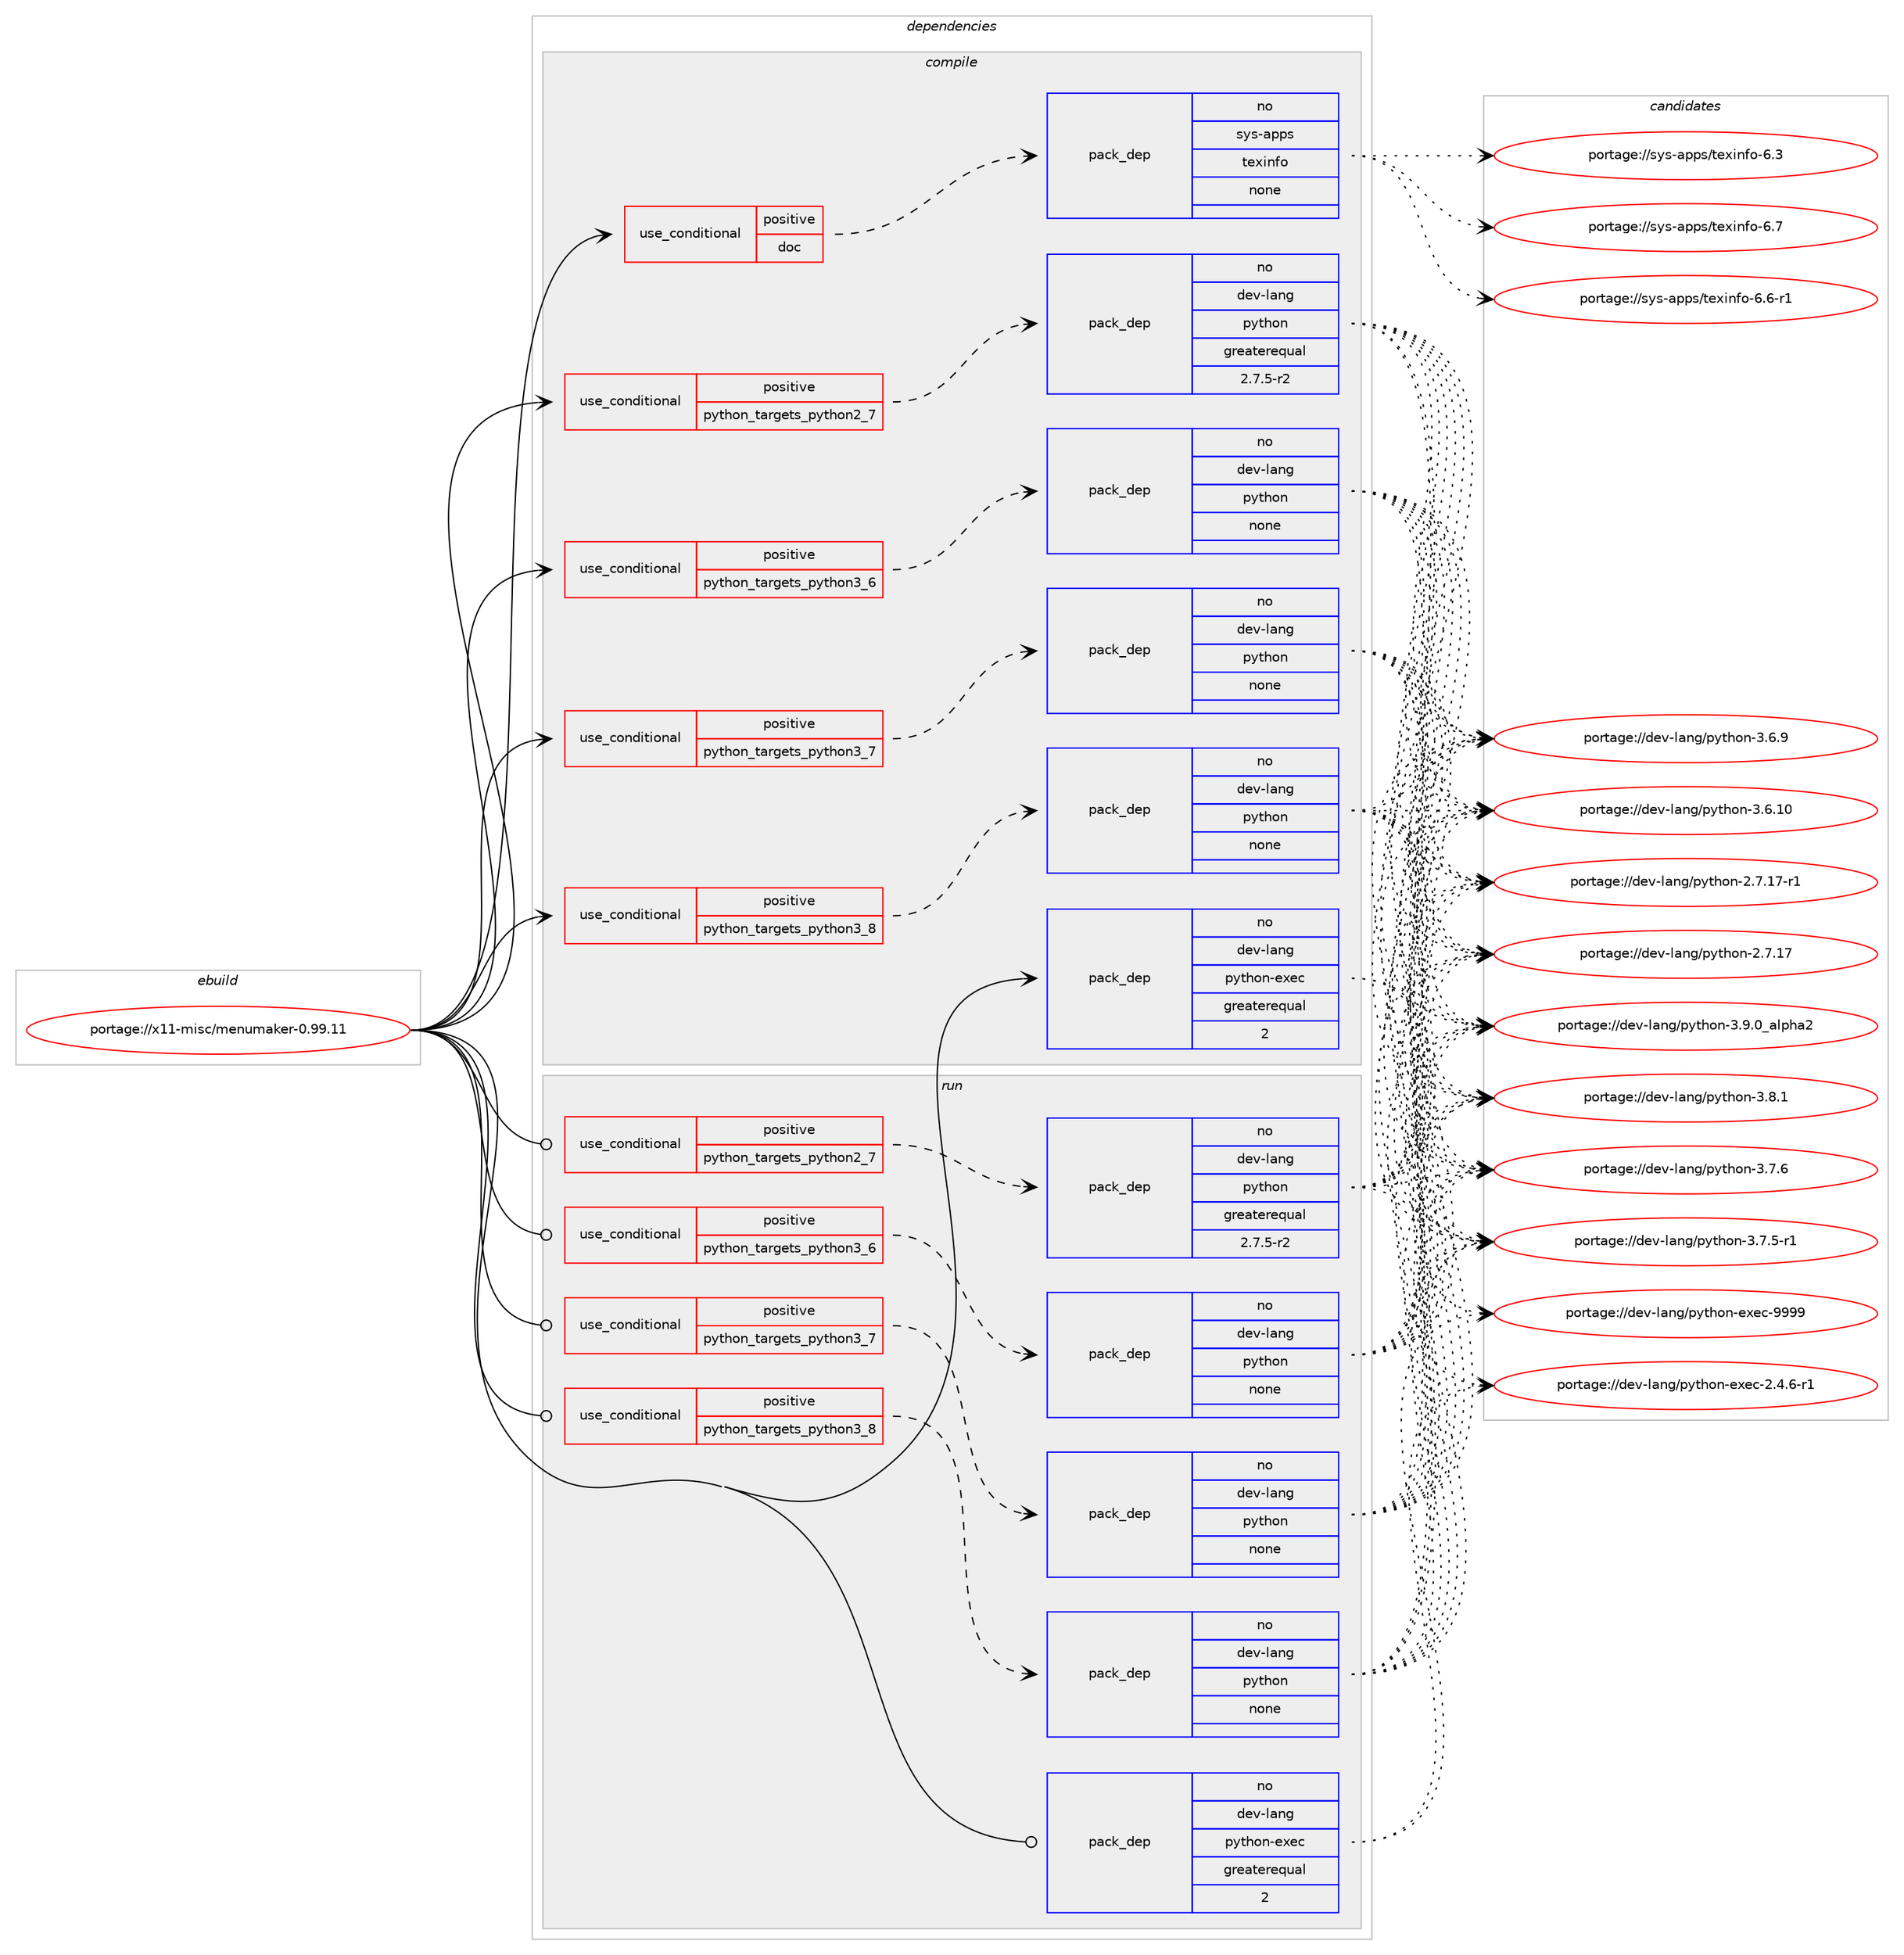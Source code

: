 digraph prolog {

# *************
# Graph options
# *************

newrank=true;
concentrate=true;
compound=true;
graph [rankdir=LR,fontname=Helvetica,fontsize=10,ranksep=1.5];#, ranksep=2.5, nodesep=0.2];
edge  [arrowhead=vee];
node  [fontname=Helvetica,fontsize=10];

# **********
# The ebuild
# **********

subgraph cluster_leftcol {
color=gray;
rank=same;
label=<<i>ebuild</i>>;
id [label="portage://x11-misc/menumaker-0.99.11", color=red, width=4, href="../x11-misc/menumaker-0.99.11.svg"];
}

# ****************
# The dependencies
# ****************

subgraph cluster_midcol {
color=gray;
label=<<i>dependencies</i>>;
subgraph cluster_compile {
fillcolor="#eeeeee";
style=filled;
label=<<i>compile</i>>;
subgraph cond2119 {
dependency14722 [label=<<TABLE BORDER="0" CELLBORDER="1" CELLSPACING="0" CELLPADDING="4"><TR><TD ROWSPAN="3" CELLPADDING="10">use_conditional</TD></TR><TR><TD>positive</TD></TR><TR><TD>doc</TD></TR></TABLE>>, shape=none, color=red];
subgraph pack12358 {
dependency14723 [label=<<TABLE BORDER="0" CELLBORDER="1" CELLSPACING="0" CELLPADDING="4" WIDTH="220"><TR><TD ROWSPAN="6" CELLPADDING="30">pack_dep</TD></TR><TR><TD WIDTH="110">no</TD></TR><TR><TD>sys-apps</TD></TR><TR><TD>texinfo</TD></TR><TR><TD>none</TD></TR><TR><TD></TD></TR></TABLE>>, shape=none, color=blue];
}
dependency14722:e -> dependency14723:w [weight=20,style="dashed",arrowhead="vee"];
}
id:e -> dependency14722:w [weight=20,style="solid",arrowhead="vee"];
subgraph cond2120 {
dependency14724 [label=<<TABLE BORDER="0" CELLBORDER="1" CELLSPACING="0" CELLPADDING="4"><TR><TD ROWSPAN="3" CELLPADDING="10">use_conditional</TD></TR><TR><TD>positive</TD></TR><TR><TD>python_targets_python2_7</TD></TR></TABLE>>, shape=none, color=red];
subgraph pack12359 {
dependency14725 [label=<<TABLE BORDER="0" CELLBORDER="1" CELLSPACING="0" CELLPADDING="4" WIDTH="220"><TR><TD ROWSPAN="6" CELLPADDING="30">pack_dep</TD></TR><TR><TD WIDTH="110">no</TD></TR><TR><TD>dev-lang</TD></TR><TR><TD>python</TD></TR><TR><TD>greaterequal</TD></TR><TR><TD>2.7.5-r2</TD></TR></TABLE>>, shape=none, color=blue];
}
dependency14724:e -> dependency14725:w [weight=20,style="dashed",arrowhead="vee"];
}
id:e -> dependency14724:w [weight=20,style="solid",arrowhead="vee"];
subgraph cond2121 {
dependency14726 [label=<<TABLE BORDER="0" CELLBORDER="1" CELLSPACING="0" CELLPADDING="4"><TR><TD ROWSPAN="3" CELLPADDING="10">use_conditional</TD></TR><TR><TD>positive</TD></TR><TR><TD>python_targets_python3_6</TD></TR></TABLE>>, shape=none, color=red];
subgraph pack12360 {
dependency14727 [label=<<TABLE BORDER="0" CELLBORDER="1" CELLSPACING="0" CELLPADDING="4" WIDTH="220"><TR><TD ROWSPAN="6" CELLPADDING="30">pack_dep</TD></TR><TR><TD WIDTH="110">no</TD></TR><TR><TD>dev-lang</TD></TR><TR><TD>python</TD></TR><TR><TD>none</TD></TR><TR><TD></TD></TR></TABLE>>, shape=none, color=blue];
}
dependency14726:e -> dependency14727:w [weight=20,style="dashed",arrowhead="vee"];
}
id:e -> dependency14726:w [weight=20,style="solid",arrowhead="vee"];
subgraph cond2122 {
dependency14728 [label=<<TABLE BORDER="0" CELLBORDER="1" CELLSPACING="0" CELLPADDING="4"><TR><TD ROWSPAN="3" CELLPADDING="10">use_conditional</TD></TR><TR><TD>positive</TD></TR><TR><TD>python_targets_python3_7</TD></TR></TABLE>>, shape=none, color=red];
subgraph pack12361 {
dependency14729 [label=<<TABLE BORDER="0" CELLBORDER="1" CELLSPACING="0" CELLPADDING="4" WIDTH="220"><TR><TD ROWSPAN="6" CELLPADDING="30">pack_dep</TD></TR><TR><TD WIDTH="110">no</TD></TR><TR><TD>dev-lang</TD></TR><TR><TD>python</TD></TR><TR><TD>none</TD></TR><TR><TD></TD></TR></TABLE>>, shape=none, color=blue];
}
dependency14728:e -> dependency14729:w [weight=20,style="dashed",arrowhead="vee"];
}
id:e -> dependency14728:w [weight=20,style="solid",arrowhead="vee"];
subgraph cond2123 {
dependency14730 [label=<<TABLE BORDER="0" CELLBORDER="1" CELLSPACING="0" CELLPADDING="4"><TR><TD ROWSPAN="3" CELLPADDING="10">use_conditional</TD></TR><TR><TD>positive</TD></TR><TR><TD>python_targets_python3_8</TD></TR></TABLE>>, shape=none, color=red];
subgraph pack12362 {
dependency14731 [label=<<TABLE BORDER="0" CELLBORDER="1" CELLSPACING="0" CELLPADDING="4" WIDTH="220"><TR><TD ROWSPAN="6" CELLPADDING="30">pack_dep</TD></TR><TR><TD WIDTH="110">no</TD></TR><TR><TD>dev-lang</TD></TR><TR><TD>python</TD></TR><TR><TD>none</TD></TR><TR><TD></TD></TR></TABLE>>, shape=none, color=blue];
}
dependency14730:e -> dependency14731:w [weight=20,style="dashed",arrowhead="vee"];
}
id:e -> dependency14730:w [weight=20,style="solid",arrowhead="vee"];
subgraph pack12363 {
dependency14732 [label=<<TABLE BORDER="0" CELLBORDER="1" CELLSPACING="0" CELLPADDING="4" WIDTH="220"><TR><TD ROWSPAN="6" CELLPADDING="30">pack_dep</TD></TR><TR><TD WIDTH="110">no</TD></TR><TR><TD>dev-lang</TD></TR><TR><TD>python-exec</TD></TR><TR><TD>greaterequal</TD></TR><TR><TD>2</TD></TR></TABLE>>, shape=none, color=blue];
}
id:e -> dependency14732:w [weight=20,style="solid",arrowhead="vee"];
}
subgraph cluster_compileandrun {
fillcolor="#eeeeee";
style=filled;
label=<<i>compile and run</i>>;
}
subgraph cluster_run {
fillcolor="#eeeeee";
style=filled;
label=<<i>run</i>>;
subgraph cond2124 {
dependency14733 [label=<<TABLE BORDER="0" CELLBORDER="1" CELLSPACING="0" CELLPADDING="4"><TR><TD ROWSPAN="3" CELLPADDING="10">use_conditional</TD></TR><TR><TD>positive</TD></TR><TR><TD>python_targets_python2_7</TD></TR></TABLE>>, shape=none, color=red];
subgraph pack12364 {
dependency14734 [label=<<TABLE BORDER="0" CELLBORDER="1" CELLSPACING="0" CELLPADDING="4" WIDTH="220"><TR><TD ROWSPAN="6" CELLPADDING="30">pack_dep</TD></TR><TR><TD WIDTH="110">no</TD></TR><TR><TD>dev-lang</TD></TR><TR><TD>python</TD></TR><TR><TD>greaterequal</TD></TR><TR><TD>2.7.5-r2</TD></TR></TABLE>>, shape=none, color=blue];
}
dependency14733:e -> dependency14734:w [weight=20,style="dashed",arrowhead="vee"];
}
id:e -> dependency14733:w [weight=20,style="solid",arrowhead="odot"];
subgraph cond2125 {
dependency14735 [label=<<TABLE BORDER="0" CELLBORDER="1" CELLSPACING="0" CELLPADDING="4"><TR><TD ROWSPAN="3" CELLPADDING="10">use_conditional</TD></TR><TR><TD>positive</TD></TR><TR><TD>python_targets_python3_6</TD></TR></TABLE>>, shape=none, color=red];
subgraph pack12365 {
dependency14736 [label=<<TABLE BORDER="0" CELLBORDER="1" CELLSPACING="0" CELLPADDING="4" WIDTH="220"><TR><TD ROWSPAN="6" CELLPADDING="30">pack_dep</TD></TR><TR><TD WIDTH="110">no</TD></TR><TR><TD>dev-lang</TD></TR><TR><TD>python</TD></TR><TR><TD>none</TD></TR><TR><TD></TD></TR></TABLE>>, shape=none, color=blue];
}
dependency14735:e -> dependency14736:w [weight=20,style="dashed",arrowhead="vee"];
}
id:e -> dependency14735:w [weight=20,style="solid",arrowhead="odot"];
subgraph cond2126 {
dependency14737 [label=<<TABLE BORDER="0" CELLBORDER="1" CELLSPACING="0" CELLPADDING="4"><TR><TD ROWSPAN="3" CELLPADDING="10">use_conditional</TD></TR><TR><TD>positive</TD></TR><TR><TD>python_targets_python3_7</TD></TR></TABLE>>, shape=none, color=red];
subgraph pack12366 {
dependency14738 [label=<<TABLE BORDER="0" CELLBORDER="1" CELLSPACING="0" CELLPADDING="4" WIDTH="220"><TR><TD ROWSPAN="6" CELLPADDING="30">pack_dep</TD></TR><TR><TD WIDTH="110">no</TD></TR><TR><TD>dev-lang</TD></TR><TR><TD>python</TD></TR><TR><TD>none</TD></TR><TR><TD></TD></TR></TABLE>>, shape=none, color=blue];
}
dependency14737:e -> dependency14738:w [weight=20,style="dashed",arrowhead="vee"];
}
id:e -> dependency14737:w [weight=20,style="solid",arrowhead="odot"];
subgraph cond2127 {
dependency14739 [label=<<TABLE BORDER="0" CELLBORDER="1" CELLSPACING="0" CELLPADDING="4"><TR><TD ROWSPAN="3" CELLPADDING="10">use_conditional</TD></TR><TR><TD>positive</TD></TR><TR><TD>python_targets_python3_8</TD></TR></TABLE>>, shape=none, color=red];
subgraph pack12367 {
dependency14740 [label=<<TABLE BORDER="0" CELLBORDER="1" CELLSPACING="0" CELLPADDING="4" WIDTH="220"><TR><TD ROWSPAN="6" CELLPADDING="30">pack_dep</TD></TR><TR><TD WIDTH="110">no</TD></TR><TR><TD>dev-lang</TD></TR><TR><TD>python</TD></TR><TR><TD>none</TD></TR><TR><TD></TD></TR></TABLE>>, shape=none, color=blue];
}
dependency14739:e -> dependency14740:w [weight=20,style="dashed",arrowhead="vee"];
}
id:e -> dependency14739:w [weight=20,style="solid",arrowhead="odot"];
subgraph pack12368 {
dependency14741 [label=<<TABLE BORDER="0" CELLBORDER="1" CELLSPACING="0" CELLPADDING="4" WIDTH="220"><TR><TD ROWSPAN="6" CELLPADDING="30">pack_dep</TD></TR><TR><TD WIDTH="110">no</TD></TR><TR><TD>dev-lang</TD></TR><TR><TD>python-exec</TD></TR><TR><TD>greaterequal</TD></TR><TR><TD>2</TD></TR></TABLE>>, shape=none, color=blue];
}
id:e -> dependency14741:w [weight=20,style="solid",arrowhead="odot"];
}
}

# **************
# The candidates
# **************

subgraph cluster_choices {
rank=same;
color=gray;
label=<<i>candidates</i>>;

subgraph choice12358 {
color=black;
nodesep=1;
choice11512111545971121121154711610112010511010211145544655 [label="portage://sys-apps/texinfo-6.7", color=red, width=4,href="../sys-apps/texinfo-6.7.svg"];
choice115121115459711211211547116101120105110102111455446544511449 [label="portage://sys-apps/texinfo-6.6-r1", color=red, width=4,href="../sys-apps/texinfo-6.6-r1.svg"];
choice11512111545971121121154711610112010511010211145544651 [label="portage://sys-apps/texinfo-6.3", color=red, width=4,href="../sys-apps/texinfo-6.3.svg"];
dependency14723:e -> choice11512111545971121121154711610112010511010211145544655:w [style=dotted,weight="100"];
dependency14723:e -> choice115121115459711211211547116101120105110102111455446544511449:w [style=dotted,weight="100"];
dependency14723:e -> choice11512111545971121121154711610112010511010211145544651:w [style=dotted,weight="100"];
}
subgraph choice12359 {
color=black;
nodesep=1;
choice10010111845108971101034711212111610411111045514657464895971081121049750 [label="portage://dev-lang/python-3.9.0_alpha2", color=red, width=4,href="../dev-lang/python-3.9.0_alpha2.svg"];
choice100101118451089711010347112121116104111110455146564649 [label="portage://dev-lang/python-3.8.1", color=red, width=4,href="../dev-lang/python-3.8.1.svg"];
choice100101118451089711010347112121116104111110455146554654 [label="portage://dev-lang/python-3.7.6", color=red, width=4,href="../dev-lang/python-3.7.6.svg"];
choice1001011184510897110103471121211161041111104551465546534511449 [label="portage://dev-lang/python-3.7.5-r1", color=red, width=4,href="../dev-lang/python-3.7.5-r1.svg"];
choice100101118451089711010347112121116104111110455146544657 [label="portage://dev-lang/python-3.6.9", color=red, width=4,href="../dev-lang/python-3.6.9.svg"];
choice10010111845108971101034711212111610411111045514654464948 [label="portage://dev-lang/python-3.6.10", color=red, width=4,href="../dev-lang/python-3.6.10.svg"];
choice100101118451089711010347112121116104111110455046554649554511449 [label="portage://dev-lang/python-2.7.17-r1", color=red, width=4,href="../dev-lang/python-2.7.17-r1.svg"];
choice10010111845108971101034711212111610411111045504655464955 [label="portage://dev-lang/python-2.7.17", color=red, width=4,href="../dev-lang/python-2.7.17.svg"];
dependency14725:e -> choice10010111845108971101034711212111610411111045514657464895971081121049750:w [style=dotted,weight="100"];
dependency14725:e -> choice100101118451089711010347112121116104111110455146564649:w [style=dotted,weight="100"];
dependency14725:e -> choice100101118451089711010347112121116104111110455146554654:w [style=dotted,weight="100"];
dependency14725:e -> choice1001011184510897110103471121211161041111104551465546534511449:w [style=dotted,weight="100"];
dependency14725:e -> choice100101118451089711010347112121116104111110455146544657:w [style=dotted,weight="100"];
dependency14725:e -> choice10010111845108971101034711212111610411111045514654464948:w [style=dotted,weight="100"];
dependency14725:e -> choice100101118451089711010347112121116104111110455046554649554511449:w [style=dotted,weight="100"];
dependency14725:e -> choice10010111845108971101034711212111610411111045504655464955:w [style=dotted,weight="100"];
}
subgraph choice12360 {
color=black;
nodesep=1;
choice10010111845108971101034711212111610411111045514657464895971081121049750 [label="portage://dev-lang/python-3.9.0_alpha2", color=red, width=4,href="../dev-lang/python-3.9.0_alpha2.svg"];
choice100101118451089711010347112121116104111110455146564649 [label="portage://dev-lang/python-3.8.1", color=red, width=4,href="../dev-lang/python-3.8.1.svg"];
choice100101118451089711010347112121116104111110455146554654 [label="portage://dev-lang/python-3.7.6", color=red, width=4,href="../dev-lang/python-3.7.6.svg"];
choice1001011184510897110103471121211161041111104551465546534511449 [label="portage://dev-lang/python-3.7.5-r1", color=red, width=4,href="../dev-lang/python-3.7.5-r1.svg"];
choice100101118451089711010347112121116104111110455146544657 [label="portage://dev-lang/python-3.6.9", color=red, width=4,href="../dev-lang/python-3.6.9.svg"];
choice10010111845108971101034711212111610411111045514654464948 [label="portage://dev-lang/python-3.6.10", color=red, width=4,href="../dev-lang/python-3.6.10.svg"];
choice100101118451089711010347112121116104111110455046554649554511449 [label="portage://dev-lang/python-2.7.17-r1", color=red, width=4,href="../dev-lang/python-2.7.17-r1.svg"];
choice10010111845108971101034711212111610411111045504655464955 [label="portage://dev-lang/python-2.7.17", color=red, width=4,href="../dev-lang/python-2.7.17.svg"];
dependency14727:e -> choice10010111845108971101034711212111610411111045514657464895971081121049750:w [style=dotted,weight="100"];
dependency14727:e -> choice100101118451089711010347112121116104111110455146564649:w [style=dotted,weight="100"];
dependency14727:e -> choice100101118451089711010347112121116104111110455146554654:w [style=dotted,weight="100"];
dependency14727:e -> choice1001011184510897110103471121211161041111104551465546534511449:w [style=dotted,weight="100"];
dependency14727:e -> choice100101118451089711010347112121116104111110455146544657:w [style=dotted,weight="100"];
dependency14727:e -> choice10010111845108971101034711212111610411111045514654464948:w [style=dotted,weight="100"];
dependency14727:e -> choice100101118451089711010347112121116104111110455046554649554511449:w [style=dotted,weight="100"];
dependency14727:e -> choice10010111845108971101034711212111610411111045504655464955:w [style=dotted,weight="100"];
}
subgraph choice12361 {
color=black;
nodesep=1;
choice10010111845108971101034711212111610411111045514657464895971081121049750 [label="portage://dev-lang/python-3.9.0_alpha2", color=red, width=4,href="../dev-lang/python-3.9.0_alpha2.svg"];
choice100101118451089711010347112121116104111110455146564649 [label="portage://dev-lang/python-3.8.1", color=red, width=4,href="../dev-lang/python-3.8.1.svg"];
choice100101118451089711010347112121116104111110455146554654 [label="portage://dev-lang/python-3.7.6", color=red, width=4,href="../dev-lang/python-3.7.6.svg"];
choice1001011184510897110103471121211161041111104551465546534511449 [label="portage://dev-lang/python-3.7.5-r1", color=red, width=4,href="../dev-lang/python-3.7.5-r1.svg"];
choice100101118451089711010347112121116104111110455146544657 [label="portage://dev-lang/python-3.6.9", color=red, width=4,href="../dev-lang/python-3.6.9.svg"];
choice10010111845108971101034711212111610411111045514654464948 [label="portage://dev-lang/python-3.6.10", color=red, width=4,href="../dev-lang/python-3.6.10.svg"];
choice100101118451089711010347112121116104111110455046554649554511449 [label="portage://dev-lang/python-2.7.17-r1", color=red, width=4,href="../dev-lang/python-2.7.17-r1.svg"];
choice10010111845108971101034711212111610411111045504655464955 [label="portage://dev-lang/python-2.7.17", color=red, width=4,href="../dev-lang/python-2.7.17.svg"];
dependency14729:e -> choice10010111845108971101034711212111610411111045514657464895971081121049750:w [style=dotted,weight="100"];
dependency14729:e -> choice100101118451089711010347112121116104111110455146564649:w [style=dotted,weight="100"];
dependency14729:e -> choice100101118451089711010347112121116104111110455146554654:w [style=dotted,weight="100"];
dependency14729:e -> choice1001011184510897110103471121211161041111104551465546534511449:w [style=dotted,weight="100"];
dependency14729:e -> choice100101118451089711010347112121116104111110455146544657:w [style=dotted,weight="100"];
dependency14729:e -> choice10010111845108971101034711212111610411111045514654464948:w [style=dotted,weight="100"];
dependency14729:e -> choice100101118451089711010347112121116104111110455046554649554511449:w [style=dotted,weight="100"];
dependency14729:e -> choice10010111845108971101034711212111610411111045504655464955:w [style=dotted,weight="100"];
}
subgraph choice12362 {
color=black;
nodesep=1;
choice10010111845108971101034711212111610411111045514657464895971081121049750 [label="portage://dev-lang/python-3.9.0_alpha2", color=red, width=4,href="../dev-lang/python-3.9.0_alpha2.svg"];
choice100101118451089711010347112121116104111110455146564649 [label="portage://dev-lang/python-3.8.1", color=red, width=4,href="../dev-lang/python-3.8.1.svg"];
choice100101118451089711010347112121116104111110455146554654 [label="portage://dev-lang/python-3.7.6", color=red, width=4,href="../dev-lang/python-3.7.6.svg"];
choice1001011184510897110103471121211161041111104551465546534511449 [label="portage://dev-lang/python-3.7.5-r1", color=red, width=4,href="../dev-lang/python-3.7.5-r1.svg"];
choice100101118451089711010347112121116104111110455146544657 [label="portage://dev-lang/python-3.6.9", color=red, width=4,href="../dev-lang/python-3.6.9.svg"];
choice10010111845108971101034711212111610411111045514654464948 [label="portage://dev-lang/python-3.6.10", color=red, width=4,href="../dev-lang/python-3.6.10.svg"];
choice100101118451089711010347112121116104111110455046554649554511449 [label="portage://dev-lang/python-2.7.17-r1", color=red, width=4,href="../dev-lang/python-2.7.17-r1.svg"];
choice10010111845108971101034711212111610411111045504655464955 [label="portage://dev-lang/python-2.7.17", color=red, width=4,href="../dev-lang/python-2.7.17.svg"];
dependency14731:e -> choice10010111845108971101034711212111610411111045514657464895971081121049750:w [style=dotted,weight="100"];
dependency14731:e -> choice100101118451089711010347112121116104111110455146564649:w [style=dotted,weight="100"];
dependency14731:e -> choice100101118451089711010347112121116104111110455146554654:w [style=dotted,weight="100"];
dependency14731:e -> choice1001011184510897110103471121211161041111104551465546534511449:w [style=dotted,weight="100"];
dependency14731:e -> choice100101118451089711010347112121116104111110455146544657:w [style=dotted,weight="100"];
dependency14731:e -> choice10010111845108971101034711212111610411111045514654464948:w [style=dotted,weight="100"];
dependency14731:e -> choice100101118451089711010347112121116104111110455046554649554511449:w [style=dotted,weight="100"];
dependency14731:e -> choice10010111845108971101034711212111610411111045504655464955:w [style=dotted,weight="100"];
}
subgraph choice12363 {
color=black;
nodesep=1;
choice10010111845108971101034711212111610411111045101120101994557575757 [label="portage://dev-lang/python-exec-9999", color=red, width=4,href="../dev-lang/python-exec-9999.svg"];
choice10010111845108971101034711212111610411111045101120101994550465246544511449 [label="portage://dev-lang/python-exec-2.4.6-r1", color=red, width=4,href="../dev-lang/python-exec-2.4.6-r1.svg"];
dependency14732:e -> choice10010111845108971101034711212111610411111045101120101994557575757:w [style=dotted,weight="100"];
dependency14732:e -> choice10010111845108971101034711212111610411111045101120101994550465246544511449:w [style=dotted,weight="100"];
}
subgraph choice12364 {
color=black;
nodesep=1;
choice10010111845108971101034711212111610411111045514657464895971081121049750 [label="portage://dev-lang/python-3.9.0_alpha2", color=red, width=4,href="../dev-lang/python-3.9.0_alpha2.svg"];
choice100101118451089711010347112121116104111110455146564649 [label="portage://dev-lang/python-3.8.1", color=red, width=4,href="../dev-lang/python-3.8.1.svg"];
choice100101118451089711010347112121116104111110455146554654 [label="portage://dev-lang/python-3.7.6", color=red, width=4,href="../dev-lang/python-3.7.6.svg"];
choice1001011184510897110103471121211161041111104551465546534511449 [label="portage://dev-lang/python-3.7.5-r1", color=red, width=4,href="../dev-lang/python-3.7.5-r1.svg"];
choice100101118451089711010347112121116104111110455146544657 [label="portage://dev-lang/python-3.6.9", color=red, width=4,href="../dev-lang/python-3.6.9.svg"];
choice10010111845108971101034711212111610411111045514654464948 [label="portage://dev-lang/python-3.6.10", color=red, width=4,href="../dev-lang/python-3.6.10.svg"];
choice100101118451089711010347112121116104111110455046554649554511449 [label="portage://dev-lang/python-2.7.17-r1", color=red, width=4,href="../dev-lang/python-2.7.17-r1.svg"];
choice10010111845108971101034711212111610411111045504655464955 [label="portage://dev-lang/python-2.7.17", color=red, width=4,href="../dev-lang/python-2.7.17.svg"];
dependency14734:e -> choice10010111845108971101034711212111610411111045514657464895971081121049750:w [style=dotted,weight="100"];
dependency14734:e -> choice100101118451089711010347112121116104111110455146564649:w [style=dotted,weight="100"];
dependency14734:e -> choice100101118451089711010347112121116104111110455146554654:w [style=dotted,weight="100"];
dependency14734:e -> choice1001011184510897110103471121211161041111104551465546534511449:w [style=dotted,weight="100"];
dependency14734:e -> choice100101118451089711010347112121116104111110455146544657:w [style=dotted,weight="100"];
dependency14734:e -> choice10010111845108971101034711212111610411111045514654464948:w [style=dotted,weight="100"];
dependency14734:e -> choice100101118451089711010347112121116104111110455046554649554511449:w [style=dotted,weight="100"];
dependency14734:e -> choice10010111845108971101034711212111610411111045504655464955:w [style=dotted,weight="100"];
}
subgraph choice12365 {
color=black;
nodesep=1;
choice10010111845108971101034711212111610411111045514657464895971081121049750 [label="portage://dev-lang/python-3.9.0_alpha2", color=red, width=4,href="../dev-lang/python-3.9.0_alpha2.svg"];
choice100101118451089711010347112121116104111110455146564649 [label="portage://dev-lang/python-3.8.1", color=red, width=4,href="../dev-lang/python-3.8.1.svg"];
choice100101118451089711010347112121116104111110455146554654 [label="portage://dev-lang/python-3.7.6", color=red, width=4,href="../dev-lang/python-3.7.6.svg"];
choice1001011184510897110103471121211161041111104551465546534511449 [label="portage://dev-lang/python-3.7.5-r1", color=red, width=4,href="../dev-lang/python-3.7.5-r1.svg"];
choice100101118451089711010347112121116104111110455146544657 [label="portage://dev-lang/python-3.6.9", color=red, width=4,href="../dev-lang/python-3.6.9.svg"];
choice10010111845108971101034711212111610411111045514654464948 [label="portage://dev-lang/python-3.6.10", color=red, width=4,href="../dev-lang/python-3.6.10.svg"];
choice100101118451089711010347112121116104111110455046554649554511449 [label="portage://dev-lang/python-2.7.17-r1", color=red, width=4,href="../dev-lang/python-2.7.17-r1.svg"];
choice10010111845108971101034711212111610411111045504655464955 [label="portage://dev-lang/python-2.7.17", color=red, width=4,href="../dev-lang/python-2.7.17.svg"];
dependency14736:e -> choice10010111845108971101034711212111610411111045514657464895971081121049750:w [style=dotted,weight="100"];
dependency14736:e -> choice100101118451089711010347112121116104111110455146564649:w [style=dotted,weight="100"];
dependency14736:e -> choice100101118451089711010347112121116104111110455146554654:w [style=dotted,weight="100"];
dependency14736:e -> choice1001011184510897110103471121211161041111104551465546534511449:w [style=dotted,weight="100"];
dependency14736:e -> choice100101118451089711010347112121116104111110455146544657:w [style=dotted,weight="100"];
dependency14736:e -> choice10010111845108971101034711212111610411111045514654464948:w [style=dotted,weight="100"];
dependency14736:e -> choice100101118451089711010347112121116104111110455046554649554511449:w [style=dotted,weight="100"];
dependency14736:e -> choice10010111845108971101034711212111610411111045504655464955:w [style=dotted,weight="100"];
}
subgraph choice12366 {
color=black;
nodesep=1;
choice10010111845108971101034711212111610411111045514657464895971081121049750 [label="portage://dev-lang/python-3.9.0_alpha2", color=red, width=4,href="../dev-lang/python-3.9.0_alpha2.svg"];
choice100101118451089711010347112121116104111110455146564649 [label="portage://dev-lang/python-3.8.1", color=red, width=4,href="../dev-lang/python-3.8.1.svg"];
choice100101118451089711010347112121116104111110455146554654 [label="portage://dev-lang/python-3.7.6", color=red, width=4,href="../dev-lang/python-3.7.6.svg"];
choice1001011184510897110103471121211161041111104551465546534511449 [label="portage://dev-lang/python-3.7.5-r1", color=red, width=4,href="../dev-lang/python-3.7.5-r1.svg"];
choice100101118451089711010347112121116104111110455146544657 [label="portage://dev-lang/python-3.6.9", color=red, width=4,href="../dev-lang/python-3.6.9.svg"];
choice10010111845108971101034711212111610411111045514654464948 [label="portage://dev-lang/python-3.6.10", color=red, width=4,href="../dev-lang/python-3.6.10.svg"];
choice100101118451089711010347112121116104111110455046554649554511449 [label="portage://dev-lang/python-2.7.17-r1", color=red, width=4,href="../dev-lang/python-2.7.17-r1.svg"];
choice10010111845108971101034711212111610411111045504655464955 [label="portage://dev-lang/python-2.7.17", color=red, width=4,href="../dev-lang/python-2.7.17.svg"];
dependency14738:e -> choice10010111845108971101034711212111610411111045514657464895971081121049750:w [style=dotted,weight="100"];
dependency14738:e -> choice100101118451089711010347112121116104111110455146564649:w [style=dotted,weight="100"];
dependency14738:e -> choice100101118451089711010347112121116104111110455146554654:w [style=dotted,weight="100"];
dependency14738:e -> choice1001011184510897110103471121211161041111104551465546534511449:w [style=dotted,weight="100"];
dependency14738:e -> choice100101118451089711010347112121116104111110455146544657:w [style=dotted,weight="100"];
dependency14738:e -> choice10010111845108971101034711212111610411111045514654464948:w [style=dotted,weight="100"];
dependency14738:e -> choice100101118451089711010347112121116104111110455046554649554511449:w [style=dotted,weight="100"];
dependency14738:e -> choice10010111845108971101034711212111610411111045504655464955:w [style=dotted,weight="100"];
}
subgraph choice12367 {
color=black;
nodesep=1;
choice10010111845108971101034711212111610411111045514657464895971081121049750 [label="portage://dev-lang/python-3.9.0_alpha2", color=red, width=4,href="../dev-lang/python-3.9.0_alpha2.svg"];
choice100101118451089711010347112121116104111110455146564649 [label="portage://dev-lang/python-3.8.1", color=red, width=4,href="../dev-lang/python-3.8.1.svg"];
choice100101118451089711010347112121116104111110455146554654 [label="portage://dev-lang/python-3.7.6", color=red, width=4,href="../dev-lang/python-3.7.6.svg"];
choice1001011184510897110103471121211161041111104551465546534511449 [label="portage://dev-lang/python-3.7.5-r1", color=red, width=4,href="../dev-lang/python-3.7.5-r1.svg"];
choice100101118451089711010347112121116104111110455146544657 [label="portage://dev-lang/python-3.6.9", color=red, width=4,href="../dev-lang/python-3.6.9.svg"];
choice10010111845108971101034711212111610411111045514654464948 [label="portage://dev-lang/python-3.6.10", color=red, width=4,href="../dev-lang/python-3.6.10.svg"];
choice100101118451089711010347112121116104111110455046554649554511449 [label="portage://dev-lang/python-2.7.17-r1", color=red, width=4,href="../dev-lang/python-2.7.17-r1.svg"];
choice10010111845108971101034711212111610411111045504655464955 [label="portage://dev-lang/python-2.7.17", color=red, width=4,href="../dev-lang/python-2.7.17.svg"];
dependency14740:e -> choice10010111845108971101034711212111610411111045514657464895971081121049750:w [style=dotted,weight="100"];
dependency14740:e -> choice100101118451089711010347112121116104111110455146564649:w [style=dotted,weight="100"];
dependency14740:e -> choice100101118451089711010347112121116104111110455146554654:w [style=dotted,weight="100"];
dependency14740:e -> choice1001011184510897110103471121211161041111104551465546534511449:w [style=dotted,weight="100"];
dependency14740:e -> choice100101118451089711010347112121116104111110455146544657:w [style=dotted,weight="100"];
dependency14740:e -> choice10010111845108971101034711212111610411111045514654464948:w [style=dotted,weight="100"];
dependency14740:e -> choice100101118451089711010347112121116104111110455046554649554511449:w [style=dotted,weight="100"];
dependency14740:e -> choice10010111845108971101034711212111610411111045504655464955:w [style=dotted,weight="100"];
}
subgraph choice12368 {
color=black;
nodesep=1;
choice10010111845108971101034711212111610411111045101120101994557575757 [label="portage://dev-lang/python-exec-9999", color=red, width=4,href="../dev-lang/python-exec-9999.svg"];
choice10010111845108971101034711212111610411111045101120101994550465246544511449 [label="portage://dev-lang/python-exec-2.4.6-r1", color=red, width=4,href="../dev-lang/python-exec-2.4.6-r1.svg"];
dependency14741:e -> choice10010111845108971101034711212111610411111045101120101994557575757:w [style=dotted,weight="100"];
dependency14741:e -> choice10010111845108971101034711212111610411111045101120101994550465246544511449:w [style=dotted,weight="100"];
}
}

}
